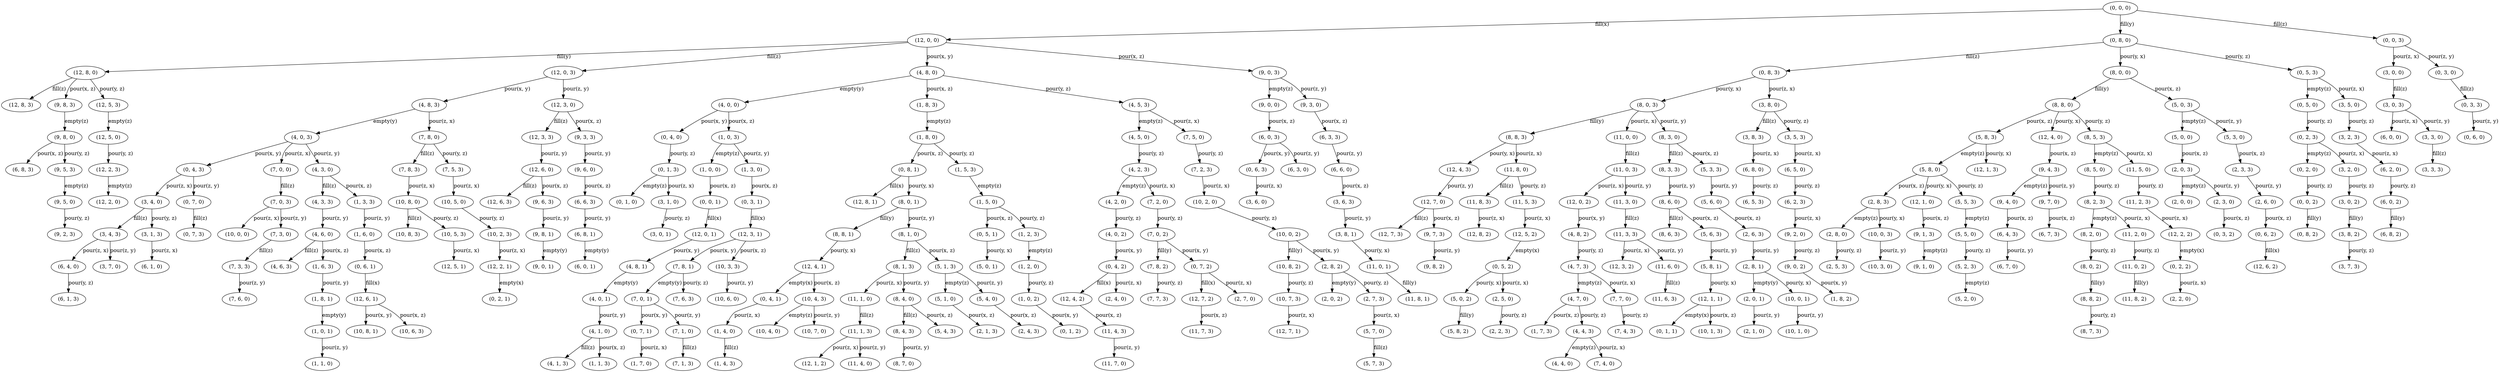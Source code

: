 digraph graph_space {
	graph [rankdir=TB]
	3010437511937009226 [label="(0, 0, 0)"]
	3010437511937009226 -> -2493191316410354109 [label="fill(x)"]
	3010437511937009226 -> 1989285770960343914 [label="fill(y)"]
	3010437511937009226 -> -4666427172890753209 [label="fill(z)"]
	-2493191316410354109 [label="(12, 0, 0)"]
	-2493191316410354109 -> 7886371727687675370 [label="fill(y)"]
	-2493191316410354109 -> 1230658783836578247 [label="fill(z)"]
	-2493191316410354109 -> 4839145549695346774 [label="pour(x, y)"]
	-2493191316410354109 -> 3288142380215208169 [label="pour(x, z)"]
	1989285770960343914 [label="(0, 8, 0)"]
	1989285770960343914 -> -8335250819517907218 [label="fill(z)"]
	1989285770960343914 -> 1659306306944969694 [label="pour(y, x)"]
	1989285770960343914 -> -4993472285084443098 [label="pour(y, z)"]
	-4666427172890753209 [label="(0, 0, 3)"]
	-4666427172890753209 -> -3445403467425988824 [label="pour(z, x)"]
	-4666427172890753209 -> 2316330883154033803 [label="pour(z, y)"]
	7886371727687675370 [label="(12, 8, 0)"]
	7886371727687675370 -> -6836522245774943890 [label="fill(z)"]
	7886371727687675370 -> -380681266411945840 [label="pour(x, z)"]
	7886371727687675370 -> 903613671642888358 [label="pour(y, z)"]
	1230658783836578247 [label="(12, 0, 3)"]
	1230658783836578247 -> -5485391040782904358 [label="pour(x, y)"]
	1230658783836578247 -> 2482841642073542557 [label="pour(z, y)"]
	4839145549695346774 [label="(4, 8, 0)"]
	4839145549695346774 -> -5540417494402682705 [label="empty(y)"]
	4839145549695346774 -> -3506541095920942092 [label="pour(x, z)"]
	4839145549695346774 -> 2254744876634927890 [label="pour(y, z)"]
	3288142380215208169 [label="(9, 0, 3)"]
	3288142380215208169 -> -435707720031724187 [label="empty(z)"]
	3288142380215208169 -> -8175843637449556435 [label="pour(z, y)"]
	-8335250819517907218 [label="(0, 8, 3)"]
	-8335250819517907218 -> -1619200994898424613 [label="pour(y, x)"]
	-8335250819517907218 -> -7114227114053142833 [label="pour(z, x)"]
	1659306306944969694 [label="(8, 0, 0)"]
	1659306306944969694 -> -2009517339682184315 [label="fill(y)"]
	1659306306944969694 -> 3012142329441214777 [label="pour(x, z)"]
	-4993472285084443098 [label="(0, 5, 3)"]
	-4993472285084443098 -> 2683392399743319337 [label="empty(z)"]
	-4993472285084443098 -> 625908803364689415 [label="pour(z, x)"]
	-3445403467425988824 [label="(3, 0, 0)"]
	-3445403467425988824 -> -6723910769269383131 [label="fill(z)"]
	2316330883154033803 [label="(0, 3, 0)"]
	2316330883154033803 -> 6040180983400966159 [label="fill(z)"]
	-6836522245774943890 [label="(12, 8, 3)"]
	-380681266411945840 [label="(9, 8, 3)"]
	-380681266411945840 -> -8502888749643246324 [label="empty(z)"]
	903613671642888358 [label="(12, 5, 3)"]
	903613671642888358 -> -2820236428604043998 [label="empty(z)"]
	-5485391040782904358 [label="(4, 8, 3)"]
	-5485391040782904358 -> -1816567394155750349 [label="empty(y)"]
	-5485391040782904358 -> 2781661953316716852 [label="pour(z, x)"]
	2482841642073542557 [label="(12, 3, 0)"]
	2482841642073542557 -> 6206691742320474913 [label="fill(z)"]
	2482841642073542557 -> -4451993537202624079 [label="pour(x, z)"]
	-5540417494402682705 [label="(4, 0, 0)"]
	-5540417494402682705 -> -120726963586211890 [label="pour(x, y)"]
	-5540417494402682705 -> -6883746737928644908 [label="pour(x, z)"]
	-3506541095920942092 [label="(1, 8, 3)"]
	-3506541095920942092 -> 4170323588906820343 [label="empty(z)"]
	2254744876634927890 [label="(4, 5, 3)"]
	2254744876634927890 -> -5867462606596372594 [label="empty(z)"]
	2254744876634927890 -> -7924946202975002516 [label="pour(z, x)"]
	-435707720031724187 [label="(9, 0, 0)"]
	-435707720031724187 -> -1779036963557686390 [label="pour(x, z)"]
	-8175843637449556435 [label="(9, 3, 0)"]
	-8175843637449556435 -> 7595353377910578404 [label="pour(x, z)"]
	-1619200994898424613 [label="(8, 0, 3)"]
	-1619200994898424613 -> 8760362049199604866 [label="fill(y)"]
	-1619200994898424613 -> -4748041312046309767 [label="pour(z, x)"]
	-1619200994898424613 -> -7413047425296317128 [label="pour(z, y)"]
	-7114227114053142833 [label="(3, 8, 0)"]
	-7114227114053142833 -> 3655652274828646348 [label="fill(z)"]
	-7114227114053142833 -> -7050955881463073020 [label="pour(y, z)"]
	-2009517339682184315 [label="(8, 8, 0)"]
	-2009517339682184315 -> -656681317185939232 [label="pour(x, z)"]
	-2009517339682184315 -> -4781535964848166433 [label="pour(y, x)"]
	-2009517339682184315 -> -1946246107092114502 [label="pour(y, z)"]
	3012142329441214777 [label="(5, 0, 3)"]
	3012142329441214777 -> -711707770805717579 [label="empty(z)"]
	3012142329441214777 -> -8451843688223549827 [label="pour(z, y)"]
	2683392399743319337 [label="(0, 5, 0)"]
	2683392399743319337 -> 8477238830141211852 [label="pour(y, z)"]
	625908803364689415 [label="(3, 5, 0)"]
	625908803364689415 -> -6356849252680097597 [label="pour(y, z)"]
	-6723910769269383131 [label="(3, 0, 3)"]
	-6723910769269383131 -> -5502887063804618746 [label="pour(z, x)"]
	-6723910769269383131 -> -6787182001859452944 [label="pour(z, y)"]
	6040180983400966159 [label="(0, 3, 3)"]
	6040180983400966159 -> -5423805034263798445 [label="pour(z, y)"]
	-8502888749643246324 [label="(9, 8, 0)"]
	-8502888749643246324 -> 1598168678450016426 [label="pour(x, z)"]
	-8502888749643246324 -> 7359454651005886408 [label="pour(y, z)"]
	-2820236428604043998 [label="(12, 5, 0)"]
	-2820236428604043998 -> 8643749589060720606 [label="pour(y, z)"]
	-1816567394155750349 [label="(4, 0, 3)"]
	-1816567394155750349 -> 8001480519645088594 [label="pour(x, y)"]
	-1816567394155750349 -> -7597901090781312627 [label="pour(z, x)"]
	-1816567394155750349 -> 5166190661889036663 [label="pour(z, y)"]
	2781661953316716852 [label="(7, 8, 0)"]
	2781661953316716852 -> 6505512053563649208 [label="fill(z)"]
	2781661953316716852 -> -4201096102728070160 [label="pour(y, z)"]
	6206691742320474913 [label="(12, 3, 3)"]
	6206691742320474913 -> -5257294275344289691 [label="pour(z, y)"]
	-4451993537202624079 [label="(9, 3, 3)"]
	-4451993537202624079 -> 1198546704018708359 [label="pour(z, y)"]
	-120726963586211890 [label="(0, 4, 0)"]
	-120726963586211890 -> -2705127636646630774 [label="pour(y, z)"]
	-6883746737928644908 [label="(1, 0, 3)"]
	-6883746737928644908 -> 7839147235533974352 [label="empty(z)"]
	-6883746737928644908 -> 99011318116142104 [label="pour(z, y)"]
	4170323588906820343 [label="(1, 8, 0)"]
	4170323588906820343 -> 8496926527062342339 [label="pour(x, z)"]
	4170323588906820343 -> -2812434467137966669 [label="pour(y, z)"]
	-5867462606596372594 [label="(4, 5, 0)"]
	-5867462606596372594 -> -7119645464833336904 [label="pour(y, z)"]
	-7924946202975002516 [label="(7, 5, 0)"]
	-7924946202975002516 -> 3539039814689762088 [label="pour(y, z)"]
	-1779036963557686390 [label="(6, 0, 3)"]
	-1779036963557686390 -> 2698402448967502039 [label="pour(x, y)"]
	-1779036963557686390 -> -526854105320722080 [label="pour(z, y)"]
	7595353377910578404 [label="(6, 3, 3)"]
	7595353377910578404 -> 4020216475966079417 [label="pour(z, y)"]
	8760362049199604866 [label="(8, 8, 3)"]
	8760362049199604866 -> 3340671518383134051 [label="pour(y, x)"]
	8760362049199604866 -> 5631521732051719712 [label="pour(z, x)"]
	-4748041312046309767 [label="(11, 0, 0)"]
	-4748041312046309767 -> -1024191211799377411 [label="fill(z)"]
	-7413047425296317128 [label="(8, 3, 0)"]
	-7413047425296317128 -> -3689197325049384772 [label="fill(z)"]
	-7413047425296317128 -> -329636204992249343 [label="pour(x, z)"]
	3655652274828646348 [label="(3, 8, 3)"]
	3655652274828646348 -> -9171710710431772755 [label="pour(z, x)"]
	-7050955881463073020 [label="(3, 5, 3)"]
	-7050955881463073020 -> -5829932175998308635 [label="pour(z, x)"]
	-656681317185939232 [label="(5, 8, 3)"]
	-656681317185939232 -> -4380531417432871588 [label="empty(z)"]
	-656681317185939232 -> -1206399062903667446 [label="pour(y, x)"]
	-4781535964848166433 [label="(12, 4, 0)"]
	-4781535964848166433 -> -2490694000958501644 [label="pour(x, z)"]
	-1946246107092114502 [label="(8, 5, 3)"]
	-1946246107092114502 -> 5730618577735647933 [label="empty(z)"]
	-1946246107092114502 -> -5075086424239999656 [label="pour(z, x)"]
	-711707770805717579 [label="(5, 0, 0)"]
	-711707770805717579 -> -8978760764905338789 [label="pour(x, z)"]
	-8451843688223549827 [label="(5, 3, 0)"]
	-8451843688223549827 -> 1727847391386380579 [label="pour(x, z)"]
	8477238830141211852 [label="(0, 2, 3)"]
	8477238830141211852 -> 4753388729894279496 [label="empty(z)"]
	8477238830141211852 -> 8366044720782521663 [label="pour(z, x)"]
	-6356849252680097597 [label="(3, 2, 3)"]
	-6356849252680097597 -> 1910203741419523613 [label="pour(z, x)"]
	-5502887063804618746 [label="(6, 0, 0)"]
	-6787182001859452944 [label="(3, 3, 0)"]
	-6787182001859452944 -> 3982697387022336237 [label="fill(z)"]
	-5423805034263798445 [label="(0, 6, 0)"]
	1598168678450016426 [label="(6, 8, 3)"]
	7359454651005886408 [label="(9, 5, 3)"]
	7359454651005886408 -> -762752832225414076 [label="empty(z)"]
	8643749589060720606 [label="(12, 2, 3)"]
	8643749589060720606 -> 4919899488813788250 [label="empty(z)"]
	8001480519645088594 [label="(0, 4, 3)"]
	8001480519645088594 -> -1335390732879433020 [label="pour(z, x)"]
	8001480519645088594 -> 4426343617700589607 [label="pour(z, y)"]
	-7597901090781312627 [label="(7, 0, 0)"]
	-7597901090781312627 -> -3874050990534380271 [label="fill(z)"]
	5166190661889036663 [label="(4, 3, 0)"]
	5166190661889036663 -> 8890040762135969019 [label="fill(z)"]
	5166190661889036663 -> -3179495983727252203 [label="pour(x, z)"]
	6505512053563649208 [label="(7, 8, 3)"]
	6505512053563649208 -> 724178356938086930 [label="pour(z, x)"]
	-4201096102728070160 [label="(7, 5, 3)"]
	-4201096102728070160 -> 4065956891371551050 [label="pour(z, x)"]
	-5257294275344289691 [label="(12, 6, 0)"]
	-5257294275344289691 -> -1533444175097357335 [label="fill(z)"]
	-5257294275344289691 -> 4922396804265640715 [label="pour(x, z)"]
	1198546704018708359 [label="(9, 6, 0)"]
	1198546704018708359 -> 7744066576213011773 [label="pour(x, z)"]
	-2705127636646630774 [label="(0, 1, 3)"]
	-2705127636646630774 -> 7619408953831620358 [label="empty(z)"]
	-2705127636646630774 -> -1484103931181866389 [label="pour(z, x)"]
	7839147235533974352 [label="(1, 0, 0)"]
	7839147235533974352 -> -1882636517035687140 [label="pour(x, z)"]
	99011318116142104 [label="(1, 3, 0)"]
	99011318116142104 -> 8823971639256032228 [label="pour(x, z)"]
	8496926527062342339 [label="(0, 8, 1)"]
	8496926527062342339 -> -4052731589919877821 [label="fill(x)"]
	8496926527062342339 -> -3233767722027726672 [label="pour(y, x)"]
	-2812434467137966669 [label="(1, 5, 3)"]
	-2812434467137966669 -> 7512102123340284463 [label="empty(z)"]
	-7119645464833336904 [label="(4, 2, 3)"]
	-7119645464833336904 -> 7603248508629282356 [label="empty(z)"]
	-7119645464833336904 -> -184810285557170268 [label="pour(z, x)"]
	3539039814689762088 [label="(7, 2, 3)"]
	3539039814689762088 -> 4760063520154526473 [label="pour(z, x)"]
	2698402448967502039 [label="(0, 6, 3)"]
	2698402448967502039 -> -1811149043375556278 [label="pour(z, x)"]
	-526854105320722080 [label="(6, 3, 0)"]
	4020216475966079417 [label="(6, 6, 0)"]
	4020216475966079417 -> 8958730345506232903 [label="pour(x, z)"]
	3340671518383134051 [label="(12, 4, 3)"]
	3340671518383134051 -> 4592854376620098361 [label="pour(z, y)"]
	5631521732051719712 [label="(11, 8, 0)"]
	5631521732051719712 -> -2045342952776042723 [label="fill(z)"]
	5631521732051719712 -> -1351236323993067300 [label="pour(y, z)"]
	-1024191211799377411 [label="(11, 0, 3)"]
	-1024191211799377411 -> -5276981972265420178 [label="pour(z, x)"]
	-1024191211799377411 -> 5958566844245409601 [label="pour(z, y)"]
	-3689197325049384772 [label="(8, 3, 3)"]
	-3689197325049384772 -> 3293560730995402240 [label="pour(z, y)"]
	-329636204992249343 [label="(5, 3, 3)"]
	-329636204992249343 -> -3904773106936748330 [label="pour(z, y)"]
	-9171710710431772755 [label="(6, 8, 0)"]
	-9171710710431772755 -> 2292275307232991849 [label="pour(y, z)"]
	-5829932175998308635 [label="(6, 5, 0)"]
	-5829932175998308635 -> 5634053841666455969 [label="pour(y, z)"]
	-4380531417432871588 [label="(5, 8, 0)"]
	-4380531417432871588 -> 1400802279192690690 [label="pour(x, z)"]
	-4380531417432871588 -> -4930249163150599802 [label="pour(y, x)"]
	-4380531417432871588 -> 7083454600231893016 [label="pour(y, z)"]
	-1206399062903667446 [label="(12, 1, 3)"]
	-2490694000958501644 [label="(9, 4, 3)"]
	-2490694000958501644 -> -6214544101205434000 [label="empty(z)"]
	-2490694000958501644 -> -6065830902903000631 [label="pour(z, y)"]
	5730618577735647933 [label="(8, 5, 0)"]
	5730618577735647933 -> -1252139478309139079 [label="pour(y, z)"]
	-5075086424239999656 [label="(11, 5, 0)"]
	-5075086424239999656 -> 718760006157892859 [label="pour(y, z)"]
	-8978760764905338789 [label="(2, 0, 3)"]
	-8978760764905338789 -> 5744133208557280471 [label="empty(z)"]
	-8978760764905338789 -> -1996002708860551777 [label="pour(z, y)"]
	1727847391386380579 [label="(2, 3, 3)"]
	1727847391386380579 -> 8710605447431167591 [label="pour(z, y)"]
	4753388729894279496 [label="(0, 2, 0)"]
	4753388729894279496 -> 226646856081943157 [label="pour(y, z)"]
	8366044720782521663 [label="(3, 2, 0)"]
	8366044720782521663 -> -1830836740296686765 [label="pour(y, z)"]
	1910203741419523613 [label="(6, 2, 0)"]
	1910203741419523613 -> -3888320336675316687 [label="pour(y, z)"]
	3982697387022336237 [label="(3, 3, 3)"]
	-762752832225414076 [label="(9, 5, 0)"]
	-762752832225414076 -> -7745510888270201088 [label="pour(y, z)"]
	4919899488813788250 [label="(12, 2, 0)"]
	-1335390732879433020 [label="(3, 4, 0)"]
	-1335390732879433020 -> -4613898034722827327 [label="fill(z)"]
	-1335390732879433020 -> -9160968616009628824 [label="pour(y, z)"]
	4426343617700589607 [label="(0, 7, 0)"]
	4426343617700589607 -> 8150193717947521963 [label="fill(z)"]
	-3874050990534380271 [label="(7, 0, 3)"]
	-3874050990534380271 -> 4393002003565240939 [label="pour(z, x)"]
	-3874050990534380271 -> 3108707065510406741 [label="pour(z, y)"]
	8890040762135969019 [label="(4, 3, 3)"]
	8890040762135969019 -> -2573945255528795585 [label="pour(z, y)"]
	-3179495983727252203 [label="(1, 3, 3)"]
	-3179495983727252203 -> -1084493298404879101 [label="pour(z, y)"]
	724178356938086930 [label="(10, 8, 0)"]
	724178356938086930 -> 4448028457185019286 [label="fill(z)"]
	724178356938086930 -> -6258579699106700082 [label="pour(y, z)"]
	4065956891371551050 [label="(10, 5, 0)"]
	4065956891371551050 -> 1481556218311132166 [label="pour(y, z)"]
	-1533444175097357335 [label="(12, 6, 3)"]
	4922396804265640715 [label="(9, 6, 3)"]
	4922396804265640715 -> -1995247993541247899 [label="pour(z, y)"]
	7744066576213011773 [label="(6, 6, 3)"]
	7744066576213011773 -> -16398048679285633 [label="pour(z, y)"]
	7619408953831620358 [label="(0, 1, 0)"]
	-1484103931181866389 [label="(3, 1, 0)"]
	-1484103931181866389 -> -8338477496398685190 [label="pour(y, z)"]
	-1882636517035687140 [label="(0, 0, 1)"]
	-1882636517035687140 -> -383907943292723812 [label="fill(x)"]
	8823971639256032228 [label="(0, 3, 1)"]
	8823971639256032228 -> 8990482398175540982 [label="fill(x)"]
	-4052731589919877821 [label="(12, 8, 1)"]
	-3233767722027726672 [label="(8, 0, 1)"]
	-3233767722027726672 -> -6902591368654880681 [label="fill(y)"]
	-3233767722027726672 -> 3620605843189092129 [label="pour(z, y)"]
	7512102123340284463 [label="(1, 5, 0)"]
	7512102123340284463 -> -2209681629229377029 [label="pour(x, z)"]
	7512102123340284463 -> 529344067295497451 [label="pour(y, z)"]
	7603248508629282356 [label="(4, 2, 0)"]
	7603248508629282356 -> -3925850767273380646 [label="pour(y, z)"]
	-184810285557170268 [label="(7, 2, 0)"]
	-184810285557170268 -> 8065052327073172920 [label="pour(y, z)"]
	4760063520154526473 [label="(10, 2, 0)"]
	4760063520154526473 -> -1038460557940313827 [label="pour(y, z)"]
	-1811149043375556278 [label="(3, 6, 0)"]
	8958730345506232903 [label="(3, 6, 3)"]
	8958730345506232903 -> 6439442930683712417 [label="pour(z, y)"]
	4592854376620098361 [label="(12, 7, 0)"]
	4592854376620098361 -> 8316704476867030717 [label="fill(z)"]
	4592854376620098361 -> -2341980802656068275 [label="pour(x, z)"]
	-2045342952776042723 [label="(11, 8, 3)"]
	-2045342952776042723 -> -8945805618892574187 [label="pour(z, x)"]
	-1351236323993067300 [label="(11, 5, 3)"]
	-1351236323993067300 -> -5604027084459110067 [label="pour(z, x)"]
	-5276981972265420178 [label="(12, 0, 2)"]
	-5276981972265420178 -> 6453712276824648833 [label="pour(x, y)"]
	5958566844245409601 [label="(11, 3, 0)"]
	5958566844245409601 -> -1718297840582352834 [label="fill(z)"]
	3293560730995402240 [label="(8, 6, 0)"]
	3293560730995402240 -> -4383303953832360195 [label="fill(z)"]
	3293560730995402240 -> -180923006689815974 [label="pour(x, z)"]
	-3904773106936748330 [label="(5, 6, 0)"]
	-3904773106936748330 -> -6012288526031451669 [label="pour(x, z)"]
	2292275307232991849 [label="(6, 5, 3)"]
	5634053841666455969 [label="(6, 2, 3)"]
	5634053841666455969 -> 6977383085192418172 [label="pour(z, x)"]
	1400802279192690690 [label="(2, 8, 3)"]
	1400802279192690690 -> -2323047821054241666 [label="empty(z)"]
	1400802279192690690 -> 8116852103812173295 [label="pour(y, x)"]
	-4930249163150599802 [label="(12, 1, 0)"]
	-4930249163150599802 -> 5249441916459330604 [label="pour(x, z)"]
	7083454600231893016 [label="(5, 5, 3)"]
	7083454600231893016 -> -1038752882999407468 [label="empty(z)"]
	-6214544101205434000 [label="(9, 4, 0)"]
	-6214544101205434000 -> 330975770988869414 [label="pour(x, z)"]
	-6065830902903000631 [label="(9, 7, 0)"]
	-6065830902903000631 -> -8741377961252417408 [label="pour(x, z)"]
	-1252139478309139079 [label="(8, 2, 3)"]
	-1252139478309139079 -> -4975989578556071435 [label="empty(z)"]
	-1252139478309139079 -> 8395624690985655294 [label="pour(z, x)"]
	718760006157892859 [label="(11, 2, 3)"]
	718760006157892859 -> -4909920455676134644 [label="pour(z, x)"]
	5744133208557280471 [label="(2, 0, 0)"]
	-1996002708860551777 [label="(2, 3, 0)"]
	-1996002708860551777 -> -3115131678351520963 [label="pour(x, z)"]
	8710605447431167591 [label="(2, 6, 0)"]
	8710605447431167591 -> -3809238307134496386 [label="pour(x, z)"]
	226646856081943157 [label="(0, 0, 2)"]
	226646856081943157 -> -3442176790545210852 [label="fill(y)"]
	-1830836740296686765 [label="(3, 0, 2)"]
	-1830836740296686765 -> 8548726303801342714 [label="fill(y)"]
	-3888320336675316687 [label="(6, 0, 2)"]
	-3888320336675316687 -> 6491242707422712792 [label="fill(y)"]
	-7745510888270201088 [label="(9, 2, 3)"]
	-4613898034722827327 [label="(3, 4, 3)"]
	-4613898034722827327 -> -3392874329258062942 [label="pour(z, x)"]
	-4613898034722827327 -> -4677169267312897140 [label="pour(z, y)"]
	-9160968616009628824 [label="(3, 1, 3)"]
	-9160968616009628824 -> 4347261588159769306 [label="pour(z, x)"]
	8150193717947521963 [label="(0, 7, 3)"]
	4393002003565240939 [label="(10, 0, 0)"]
	3108707065510406741 [label="(7, 3, 0)"]
	3108707065510406741 -> 6832557165757339097 [label="fill(z)"]
	-2573945255528795585 [label="(4, 6, 0)"]
	-2573945255528795585 -> -5852452557372189892 [label="fill(z)"]
	-2573945255528795585 -> 2639356801842053255 [label="pour(x, z)"]
	-1084493298404879101 [label="(1, 6, 0)"]
	-1084493298404879101 -> 1083835721838199980 [label="pour(x, z)"]
	4448028457185019286 [label="(10, 8, 3)"]
	-6258579699106700082 [label="(10, 5, 3)"]
	-6258579699106700082 -> 3687404327497954427 [label="pour(z, x)"]
	1481556218311132166 [label="(10, 2, 3)"]
	1481556218311132166 -> 7029182861931418547 [label="pour(z, x)"]
	-1995247993541247899 [label="(9, 8, 1)"]
	-1995247993541247899 -> 6071933036070274238 [label="empty(y)"]
	-16398048679285633 [label="(6, 8, 1)"]
	-16398048679285633 -> 8050782980932236504 [label="empty(y)"]
	-8338477496398685190 [label="(3, 0, 1)"]
	-383907943292723812 [label="(12, 0, 1)"]
	-383907943292723812 -> -53928479277349592 [label="pour(x, y)"]
	8990482398175540982 [label="(12, 3, 1)"]
	8990482398175540982 -> -9157441364290836339 [label="pour(x, y)"]
	8990482398175540982 -> 4775073569378709175 [label="pour(x, z)"]
	-6902591368654880681 [label="(8, 8, 1)"]
	-6902591368654880681 -> 1726104791253831992 [label="pour(y, x)"]
	3620605843189092129 [label="(8, 1, 0)"]
	3620605843189092129 -> -4056258841638670306 [label="fill(z)"]
	3620605843189092129 -> 4973441865685337212 [label="pour(x, z)"]
	-2209681629229377029 [label="(0, 5, 1)"]
	-2209681629229377029 -> 5795932985296280846 [label="pour(y, x)"]
	529344067295497451 [label="(1, 2, 3)"]
	529344067295497451 -> -3194506032951434905 [label="empty(z)"]
	-3925850767273380646 [label="(4, 0, 2)"]
	-3925850767273380646 -> 1493839763543090169 [label="pour(x, y)"]
	8065052327073172920 [label="(7, 0, 2)"]
	8065052327073172920 -> 4396228680446018911 [label="fill(y)"]
	8065052327073172920 -> -1005118943804965159 [label="pour(x, y)"]
	-1038460557940313827 [label="(10, 0, 2)"]
	-1038460557940313827 -> -2059612298916979139 [label="fill(y)"]
	-1038460557940313827 -> -708481093924939607 [label="pour(x, y)"]
	6439442930683712417 [label="(3, 8, 1)"]
	6439442930683712417 -> 4407271349706177355 [label="pour(y, x)"]
	8316704476867030717 [label="(12, 7, 3)"]
	-2341980802656068275 [label="(9, 7, 3)"]
	-2341980802656068275 -> -6888322022513944265 [label="pour(z, y)"]
	-8945805618892574187 [label="(12, 8, 2)"]
	-5604027084459110067 [label="(12, 5, 2)"]
	-5604027084459110067 -> 4297959126872621396 [label="empty(x)"]
	6453712276824648833 [label="(4, 8, 2)"]
	6453712276824648833 -> -7446690577027026793 [label="pour(y, z)"]
	-1718297840582352834 [label="(11, 3, 3)"]
	-1718297840582352834 -> -2948620919432012209 [label="pour(z, x)"]
	-1718297840582352834 -> -7512144270980245349 [label="pour(z, y)"]
	-4383303953832360195 [label="(8, 6, 3)"]
	-180923006689815974 [label="(5, 6, 3)"]
	-180923006689815974 -> -2271248044315241291 [label="pour(z, y)"]
	-6012288526031451669 [label="(2, 6, 3)"]
	-6012288526031451669 -> 4184592935047756759 [label="pour(z, y)"]
	6977383085192418172 [label="(9, 2, 0)"]
	6977383085192418172 -> 1178859007097577872 [label="pour(y, z)"]
	-2323047821054241666 [label="(2, 8, 0)"]
	-2323047821054241666 -> 9140938196610522938 [label="pour(y, z)"]
	8116852103812173295 [label="(10, 0, 3)"]
	8116852103812173295 -> -3347133913852591309 [label="pour(z, y)"]
	5249441916459330604 [label="(9, 1, 3)"]
	5249441916459330604 -> -2872765566771969880 [label="empty(z)"]
	-1038752882999407468 [label="(5, 5, 0)"]
	-1038752882999407468 -> -2290935741236371778 [label="pour(y, z)"]
	330975770988869414 [label="(6, 4, 3)"]
	330975770988869414 -> 1583158629225833724 [label="pour(z, y)"]
	-8741377961252417408 [label="(6, 7, 3)"]
	-4975989578556071435 [label="(8, 2, 0)"]
	-4975989578556071435 -> 3273873034074271753 [label="pour(y, z)"]
	8395624690985655294 [label="(11, 2, 0)"]
	8395624690985655294 -> -7531831967901375836 [label="pour(y, z)"]
	-4909920455676134644 [label="(12, 2, 2)"]
	-4909920455676134644 -> -5076431214595643398 [label="empty(x)"]
	-3115131678351520963 [label="(0, 3, 2)"]
	-3809238307134496386 [label="(0, 6, 2)"]
	-3809238307134496386 -> -3642727548214987632 [label="fill(x)"]
	-3442176790545210852 [label="(0, 8, 2)"]
	8548726303801342714 [label="(3, 8, 2)"]
	8548726303801342714 -> 6092710121568892041 [label="pour(y, z)"]
	6491242707422712792 [label="(6, 8, 2)"]
	-3392874329258062942 [label="(6, 4, 0)"]
	-3392874329258062942 -> 8071111688406701662 [label="pour(y, z)"]
	-4677169267312897140 [label="(3, 7, 0)"]
	4347261588159769306 [label="(6, 1, 0)"]
	6832557165757339097 [label="(7, 3, 3)"]
	6832557165757339097 -> 8084740023994303407 [label="pour(z, y)"]
	-5852452557372189892 [label="(4, 6, 3)"]
	2639356801842053255 [label="(1, 6, 3)"]
	2639356801842053255 -> -5121107823050244151 [label="pour(z, y)"]
	1083835721838199980 [label="(0, 6, 1)"]
	1083835721838199980 -> 1250346480757708734 [label="fill(x)"]
	3687404327497954427 [label="(12, 5, 1)"]
	7029182861931418547 [label="(12, 2, 1)"]
	7029182861931418547 -> 6862672103011909793 [label="empty(x)"]
	6071933036070274238 [label="(9, 0, 1)"]
	8050782980932236504 [label="(6, 0, 1)"]
	-53928479277349592 [label="(4, 8, 1)"]
	-53928479277349592 -> 967223261699315720 [label="empty(y)"]
	-9157441364290836339 [label="(7, 8, 1)"]
	-9157441364290836339 -> -5488617717663682330 [label="empty(y)"]
	-9157441364290836339 -> -2239796566483947725 [label="pour(y, z)"]
	4775073569378709175 [label="(10, 3, 3)"]
	4775073569378709175 -> 6870076254701082277 [label="pour(z, y)"]
	1726104791253831992 [label="(12, 4, 1)"]
	1726104791253831992 -> 6386913792515786535 [label="empty(x)"]
	1726104791253831992 -> -8219879235350822517 [label="pour(x, z)"]
	-4056258841638670306 [label="(8, 1, 3)"]
	-4056258841638670306 -> -7185099158786555460 [label="pour(z, x)"]
	-4056258841638670306 -> 3769319041491525498 [label="pour(z, y)"]
	4973441865685337212 [label="(5, 1, 3)"]
	4973441865685337212 -> 1249591765438404856 [label="empty(z)"]
	4973441865685337212 -> 1398304963740838225 [label="pour(z, y)"]
	5795932985296280846 [label="(5, 0, 1)"]
	-3194506032951434905 [label="(1, 2, 0)"]
	-3194506032951434905 -> -8993030111046275205 [label="pour(y, z)"]
	1493839763543090169 [label="(0, 4, 2)"]
	1493839763543090169 -> -3166969237718864374 [label="fill(x)"]
	1493839763543090169 -> 7854145943103836275 [label="pour(z, x)"]
	4396228680446018911 [label="(7, 8, 2)"]
	4396228680446018911 -> 8942569900303894901 [label="pour(y, z)"]
	-1005118943804965159 [label="(0, 7, 2)"]
	-1005118943804965159 -> -5236965567869824533 [label="fill(x)"]
	-1005118943804965159 -> 114010025686004027 [label="pour(z, x)"]
	-2059612298916979139 [label="(10, 8, 2)"]
	-2059612298916979139 -> 1154511106117442277 [label="pour(y, z)"]
	-708481093924939607 [label="(2, 8, 2)"]
	-708481093924939607 -> 2960342552702214402 [label="empty(y)"]
	-708481093924939607 -> 3837860125932936383 [label="pour(y, z)"]
	4407271349706177355 [label="(11, 0, 1)"]
	4407271349706177355 -> 738447703079023346 [label="fill(y)"]
	-6888322022513944265 [label="(9, 8, 2)"]
	4297959126872621396 [label="(0, 5, 2)"]
	4297959126872621396 -> -6143170332311272345 [label="pour(y, x)"]
	4297959126872621396 -> 5417088096363590582 [label="pour(z, x)"]
	-7446690577027026793 [label="(4, 7, 3)"]
	-7446690577027026793 -> 7276203396435592467 [label="empty(z)"]
	-7446690577027026793 -> 5218719800056962545 [label="pour(z, x)"]
	-2948620919432012209 [label="(12, 3, 2)"]
	-7512144270980245349 [label="(11, 6, 0)"]
	-7512144270980245349 -> 7656092500885911960 [label="fill(z)"]
	-2271248044315241291 [label="(5, 8, 1)"]
	-2271248044315241291 -> 1577391592951398623 [label="pour(y, x)"]
	4184592935047756759 [label="(2, 8, 1)"]
	4184592935047756759 -> 7853416581674910768 [label="empty(y)"]
	4184592935047756759 -> -7546101314042312252 [label="pour(y, x)"]
	1178859007097577872 [label="(9, 0, 2)"]
	1178859007097577872 -> 1386532933051754274 [label="pour(x, y)"]
	9140938196610522938 [label="(2, 5, 3)"]
	-3347133913852591309 [label="(10, 3, 0)"]
	-2872765566771969880 [label="(9, 1, 0)"]
	-2290935741236371778 [label="(5, 2, 3)"]
	-2290935741236371778 -> -6014785841483304134 [label="empty(z)"]
	1583158629225833724 [label="(6, 7, 0)"]
	3273873034074271753 [label="(8, 0, 2)"]
	3273873034074271753 -> -4793307995537250384 [label="fill(y)"]
	-7531831967901375836 [label="(11, 0, 2)"]
	-7531831967901375836 -> 7246088459181021771 [label="fill(y)"]
	-5076431214595643398 [label="(0, 2, 2)"]
	-5076431214595643398 -> -3957302245104674212 [label="pour(z, x)"]
	-3642727548214987632 [label="(12, 6, 2)"]
	6092710121568892041 [label="(3, 7, 3)"]
	8071111688406701662 [label="(6, 1, 3)"]
	8084740023994303407 [label="(7, 6, 0)"]
	-5121107823050244151 [label="(1, 8, 1)"]
	-5121107823050244151 -> 2946073206561277986 [label="empty(y)"]
	1250346480757708734 [label="(12, 6, 1)"]
	1250346480757708734 -> 2833461730055717227 [label="pour(x, y)"]
	1250346480757708734 -> -806788430126680158 [label="pour(x, z)"]
	6862672103011909793 [label="(0, 2, 1)"]
	967223261699315720 [label="(4, 0, 1)"]
	967223261699315720 -> -7977475341142928398 [label="pour(z, y)"]
	-5488617717663682330 [label="(7, 0, 1)"]
	-5488617717663682330 -> -7512759699906963584 [label="pour(x, y)"]
	-5488617717663682330 -> 8411785136187993296 [label="pour(z, y)"]
	-2239796566483947725 [label="(7, 6, 3)"]
	6870076254701082277 [label="(10, 6, 0)"]
	6386913792515786535 [label="(0, 4, 1)"]
	6386913792515786535 -> -8497584103629021460 [label="pour(z, x)"]
	-8219879235350822517 [label="(10, 4, 3)"]
	-8219879235350822517 -> 6503014738111796743 [label="empty(z)"]
	-8219879235350822517 -> 8831375790945204712 [label="pour(z, y)"]
	-7185099158786555460 [label="(11, 1, 0)"]
	-7185099158786555460 -> 3584780230095233721 [label="fill(z)"]
	3769319041491525498 [label="(8, 4, 0)"]
	3769319041491525498 -> 490811739648131191 [label="fill(z)"]
	3769319041491525498 -> 5122155063987770581 [label="pour(x, z)"]
	1249591765438404856 [label="(5, 1, 0)"]
	1249591765438404856 -> -5685243413837761780 [label="pour(x, z)"]
	1398304963740838225 [label="(5, 4, 0)"]
	1398304963740838225 -> -6868748030358782985 [label="pour(x, z)"]
	-8993030111046275205 [label="(1, 0, 2)"]
	-8993030111046275205 -> 2187946392326065592 [label="pour(x, y)"]
	-3166969237718864374 [label="(12, 4, 2)"]
	-3166969237718864374 -> 1085821522747178393 [label="pour(x, z)"]
	7854145943103836275 [label="(2, 4, 0)"]
	8942569900303894901 [label="(7, 7, 3)"]
	-5236965567869824533 [label="(12, 7, 2)"]
	-5236965567869824533 -> 391714893964202970 [label="pour(x, z)"]
	114010025686004027 [label="(2, 7, 0)"]
	1154511106117442277 [label="(10, 7, 3)"]
	1154511106117442277 -> -7346248940987454830 [label="pour(z, x)"]
	2960342552702214402 [label="(2, 0, 2)"]
	3837860125932936383 [label="(2, 7, 3)"]
	3837860125932936383 -> -6341830953676994023 [label="pour(z, x)"]
	738447703079023346 [label="(11, 8, 1)"]
	-6143170332311272345 [label="(5, 0, 2)"]
	-6143170332311272345 -> -7164322073287937657 [label="fill(y)"]
	5417088096363590582 [label="(2, 5, 0)"]
	5417088096363590582 -> 4164905238126626272 [label="pour(y, z)"]
	7276203396435592467 [label="(4, 7, 0)"]
	7276203396435592467 -> 5932874152909630264 [label="pour(x, z)"]
	7276203396435592467 -> -7595403775329460162 [label="pour(y, z)"]
	5218719800056962545 [label="(7, 7, 0)"]
	5218719800056962545 -> -1764038255987824467 [label="pour(y, z)"]
	7656092500885911960 [label="(11, 6, 3)"]
	1577391592951398623 [label="(12, 1, 1)"]
	1577391592951398623 -> -4319694363775932833 [label="empty(x)"]
	1577391592951398623 -> -8368592433653255886 [label="pour(x, z)"]
	7853416581674910768 [label="(2, 0, 1)"]
	7853416581674910768 -> 9037650559624857480 [label="pour(z, y)"]
	-7546101314042312252 [label="(10, 0, 1)"]
	-7546101314042312252 -> 6354301539809363374 [label="pour(z, y)"]
	1386532933051754274 [label="(1, 8, 2)"]
	-6014785841483304134 [label="(5, 2, 0)"]
	-4793307995537250384 [label="(8, 8, 2)"]
	-4793307995537250384 -> -1579184590502828968 [label="pour(y, z)"]
	7246088459181021771 [label="(11, 8, 2)"]
	-3957302245104674212 [label="(2, 2, 0)"]
	2946073206561277986 [label="(1, 0, 1)"]
	2946073206561277986 -> -757448186211189212 [label="pour(z, y)"]
	2833461730055717227 [label="(10, 8, 1)"]
	-806788430126680158 [label="(10, 6, 3)"]
	-7977475341142928398 [label="(4, 1, 0)"]
	-7977475341142928398 -> 144732142088372086 [label="fill(z)"]
	-7977475341142928398 -> 2966401914035743144 [label="pour(x, z)"]
	-7512759699906963584 [label="(0, 7, 1)"]
	-7512759699906963584 -> 2209024052662697908 [label="pour(z, x)"]
	8411785136187993296 [label="(7, 1, 0)"]
	8411785136187993296 -> -6311108837274625964 [label="fill(z)"]
	-8497584103629021460 [label="(1, 4, 0)"]
	-8497584103629021460 -> -4773734003382089104 [label="fill(z)"]
	6503014738111796743 [label="(10, 4, 0)"]
	8831375790945204712 [label="(10, 7, 0)"]
	3584780230095233721 [label="(11, 1, 3)"]
	3584780230095233721 -> -7714039819005665871 [label="pour(z, x)"]
	3584780230095233721 -> -2638028577499753963 [label="pour(z, y)"]
	490811739648131191 [label="(8, 4, 3)"]
	490811739648131191 -> -5303034690749761324 [label="pour(z, y)"]
	5122155063987770581 [label="(5, 4, 3)"]
	-5685243413837761780 [label="(2, 1, 3)"]
	-6868748030358782985 [label="(2, 4, 3)"]
	2187946392326065592 [label="(0, 1, 2)"]
	1085821522747178393 [label="(11, 4, 3)"]
	1085821522747178393 -> 8068579578791965405 [label="pour(z, y)"]
	391714893964202970 [label="(11, 7, 3)"]
	-7346248940987454830 [label="(12, 7, 1)"]
	-6341830953676994023 [label="(5, 7, 0)"]
	-6341830953676994023 -> 1780376529554306461 [label="fill(z)"]
	-7164322073287937657 [label="(5, 8, 2)"]
	4164905238126626272 [label="(2, 2, 3)"]
	5932874152909630264 [label="(1, 7, 3)"]
	-7595403775329460162 [label="(4, 4, 3)"]
	-7595403775329460162 -> 7127490198133159098 [label="empty(z)"]
	-7595403775329460162 -> -5487888356234756823 [label="pour(z, x)"]
	-1764038255987824467 [label="(7, 4, 3)"]
	-4319694363775932833 [label="(0, 1, 1)"]
	-8368592433653255886 [label="(10, 1, 3)"]
	9037650559624857480 [label="(2, 1, 0)"]
	6354301539809363374 [label="(10, 1, 0)"]
	-1579184590502828968 [label="(8, 7, 3)"]
	-757448186211189212 [label="(1, 1, 0)"]
	144732142088372086 [label="(4, 1, 3)"]
	2966401914035743144 [label="(1, 1, 3)"]
	2209024052662697908 [label="(1, 7, 0)"]
	-6311108837274625964 [label="(7, 1, 3)"]
	-4773734003382089104 [label="(1, 4, 3)"]
	-7714039819005665871 [label="(12, 1, 2)"]
	-2638028577499753963 [label="(11, 4, 0)"]
	-5303034690749761324 [label="(8, 7, 0)"]
	8068579578791965405 [label="(11, 7, 0)"]
	1780376529554306461 [label="(5, 7, 3)"]
	7127490198133159098 [label="(4, 4, 0)"]
	-5487888356234756823 [label="(7, 4, 0)"]
}

